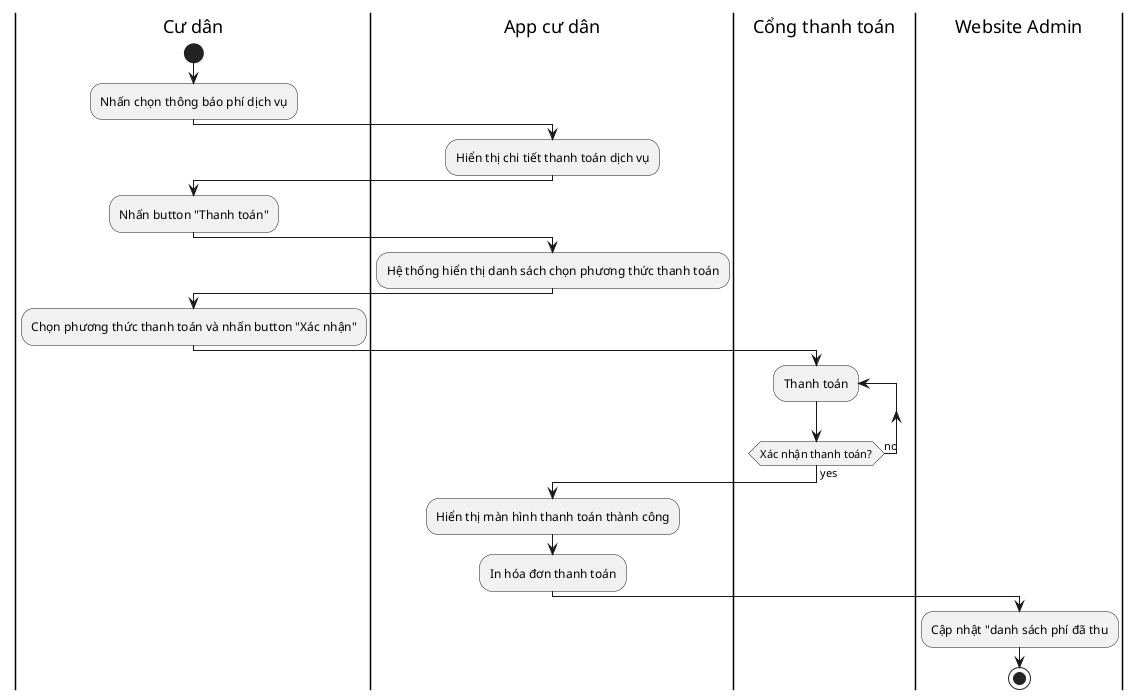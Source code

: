 @startuml

|Cư dân|
start
:Nhấn chọn thông báo phí dịch vụ;
|App cư dân|
:Hiển thị chi tiết thanh toán dịch vụ;
    |Cư dân|
    :Nhấn button "Thanh toán";
    |App cư dân|
    :Hệ thống hiển thị danh sách chọn phương thức thanh toán;
    |Cư dân|
    :Chọn phương thức thanh toán và nhấn button "Xác nhận";
    |Cổng thanh toán|
    repeat:Thanh toán;
    repeat while (Xác nhận thanh toán?) is (no) not (yes);
    |App cư dân|
    :Hiển thị màn hình thanh toán thành công;
    :In hóa đơn thanh toán;
    |Website Admin|
    :Cập nhật "danh sách phí đã thu;
stop


@enduml